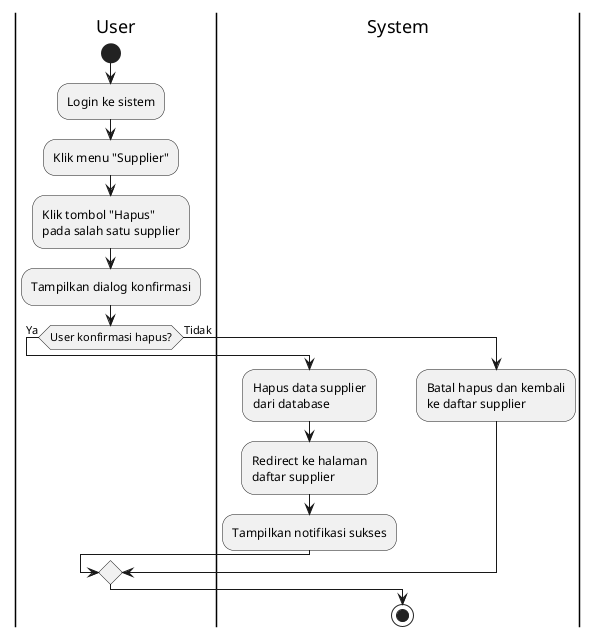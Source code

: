 @startuml
|User|
start
:Login ke sistem;
:Klik menu "Supplier";
:Klik tombol "Hapus"\npada salah satu supplier;
:Tampilkan dialog konfirmasi;

if (User konfirmasi hapus?) then (Ya)
  |System|
  :Hapus data supplier\ndari database;
  :Redirect ke halaman\ndaftar supplier;
  :Tampilkan notifikasi sukses;
else (Tidak)
  :Batal hapus dan kembali\nke daftar supplier;
endif

stop
@enduml
